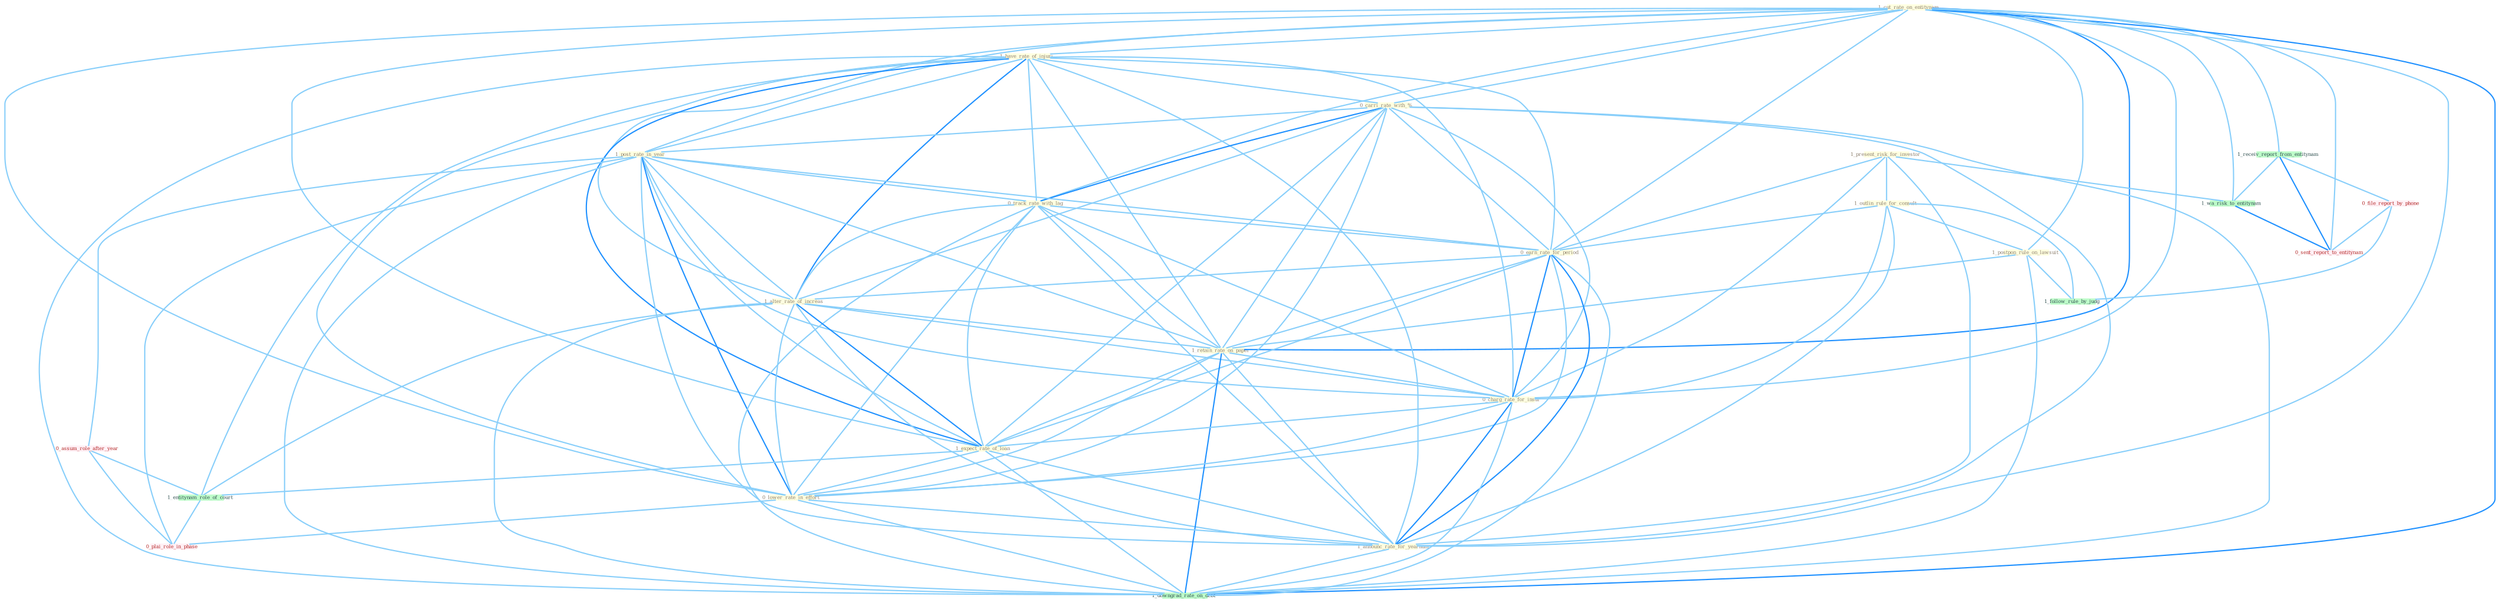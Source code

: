 Graph G{ 
    node
    [shape=polygon,style=filled,width=.5,height=.06,color="#BDFCC9",fixedsize=true,fontsize=4,
    fontcolor="#2f4f4f"];
    {node
    [color="#ffffe0", fontcolor="#8b7d6b"] "1_cut_rate_on_entitynam " "1_present_risk_for_investor " "1_outlin_rule_for_consult " "1_postpon_rule_on_lawsuit " "1_have_rate_of_injuri " "0_carri_rate_with_% " "1_post_rate_in_year " "0_track_rate_with_lag " "0_earn_rate_for_period " "1_alter_rate_of_increas " "1_retain_rate_on_paper " "0_charg_rate_for_insur " "1_expect_rate_of_loan " "0_lower_rate_in_effort " "1_announc_rate_for_yearnum "}
{node [color="#fff0f5", fontcolor="#b22222"] "0_assum_role_after_year " "0_file_report_by_phone " "0_sent_report_to_entitynam " "0_plai_role_in_phase "}
edge [color="#B0E2FF"];

	"1_cut_rate_on_entitynam " -- "1_postpon_rule_on_lawsuit " [w="1", color="#87cefa" ];
	"1_cut_rate_on_entitynam " -- "1_have_rate_of_injuri " [w="1", color="#87cefa" ];
	"1_cut_rate_on_entitynam " -- "0_carri_rate_with_% " [w="1", color="#87cefa" ];
	"1_cut_rate_on_entitynam " -- "1_post_rate_in_year " [w="1", color="#87cefa" ];
	"1_cut_rate_on_entitynam " -- "0_track_rate_with_lag " [w="1", color="#87cefa" ];
	"1_cut_rate_on_entitynam " -- "0_earn_rate_for_period " [w="1", color="#87cefa" ];
	"1_cut_rate_on_entitynam " -- "1_alter_rate_of_increas " [w="1", color="#87cefa" ];
	"1_cut_rate_on_entitynam " -- "1_retain_rate_on_paper " [w="2", color="#1e90ff" , len=0.8];
	"1_cut_rate_on_entitynam " -- "0_charg_rate_for_insur " [w="1", color="#87cefa" ];
	"1_cut_rate_on_entitynam " -- "1_expect_rate_of_loan " [w="1", color="#87cefa" ];
	"1_cut_rate_on_entitynam " -- "0_lower_rate_in_effort " [w="1", color="#87cefa" ];
	"1_cut_rate_on_entitynam " -- "1_announc_rate_for_yearnum " [w="1", color="#87cefa" ];
	"1_cut_rate_on_entitynam " -- "1_receiv_report_from_entitynam " [w="1", color="#87cefa" ];
	"1_cut_rate_on_entitynam " -- "1_downgrad_rate_on_debt " [w="2", color="#1e90ff" , len=0.8];
	"1_cut_rate_on_entitynam " -- "1_wa_risk_to_entitynam " [w="1", color="#87cefa" ];
	"1_cut_rate_on_entitynam " -- "0_sent_report_to_entitynam " [w="1", color="#87cefa" ];
	"1_present_risk_for_investor " -- "1_outlin_rule_for_consult " [w="1", color="#87cefa" ];
	"1_present_risk_for_investor " -- "0_earn_rate_for_period " [w="1", color="#87cefa" ];
	"1_present_risk_for_investor " -- "0_charg_rate_for_insur " [w="1", color="#87cefa" ];
	"1_present_risk_for_investor " -- "1_announc_rate_for_yearnum " [w="1", color="#87cefa" ];
	"1_present_risk_for_investor " -- "1_wa_risk_to_entitynam " [w="1", color="#87cefa" ];
	"1_outlin_rule_for_consult " -- "1_postpon_rule_on_lawsuit " [w="1", color="#87cefa" ];
	"1_outlin_rule_for_consult " -- "0_earn_rate_for_period " [w="1", color="#87cefa" ];
	"1_outlin_rule_for_consult " -- "0_charg_rate_for_insur " [w="1", color="#87cefa" ];
	"1_outlin_rule_for_consult " -- "1_announc_rate_for_yearnum " [w="1", color="#87cefa" ];
	"1_outlin_rule_for_consult " -- "1_follow_rule_by_judg " [w="1", color="#87cefa" ];
	"1_postpon_rule_on_lawsuit " -- "1_retain_rate_on_paper " [w="1", color="#87cefa" ];
	"1_postpon_rule_on_lawsuit " -- "1_downgrad_rate_on_debt " [w="1", color="#87cefa" ];
	"1_postpon_rule_on_lawsuit " -- "1_follow_rule_by_judg " [w="1", color="#87cefa" ];
	"1_have_rate_of_injuri " -- "0_carri_rate_with_% " [w="1", color="#87cefa" ];
	"1_have_rate_of_injuri " -- "1_post_rate_in_year " [w="1", color="#87cefa" ];
	"1_have_rate_of_injuri " -- "0_track_rate_with_lag " [w="1", color="#87cefa" ];
	"1_have_rate_of_injuri " -- "0_earn_rate_for_period " [w="1", color="#87cefa" ];
	"1_have_rate_of_injuri " -- "1_alter_rate_of_increas " [w="2", color="#1e90ff" , len=0.8];
	"1_have_rate_of_injuri " -- "1_retain_rate_on_paper " [w="1", color="#87cefa" ];
	"1_have_rate_of_injuri " -- "0_charg_rate_for_insur " [w="1", color="#87cefa" ];
	"1_have_rate_of_injuri " -- "1_expect_rate_of_loan " [w="2", color="#1e90ff" , len=0.8];
	"1_have_rate_of_injuri " -- "0_lower_rate_in_effort " [w="1", color="#87cefa" ];
	"1_have_rate_of_injuri " -- "1_announc_rate_for_yearnum " [w="1", color="#87cefa" ];
	"1_have_rate_of_injuri " -- "1_entitynam_role_of_court " [w="1", color="#87cefa" ];
	"1_have_rate_of_injuri " -- "1_downgrad_rate_on_debt " [w="1", color="#87cefa" ];
	"0_carri_rate_with_% " -- "1_post_rate_in_year " [w="1", color="#87cefa" ];
	"0_carri_rate_with_% " -- "0_track_rate_with_lag " [w="2", color="#1e90ff" , len=0.8];
	"0_carri_rate_with_% " -- "0_earn_rate_for_period " [w="1", color="#87cefa" ];
	"0_carri_rate_with_% " -- "1_alter_rate_of_increas " [w="1", color="#87cefa" ];
	"0_carri_rate_with_% " -- "1_retain_rate_on_paper " [w="1", color="#87cefa" ];
	"0_carri_rate_with_% " -- "0_charg_rate_for_insur " [w="1", color="#87cefa" ];
	"0_carri_rate_with_% " -- "1_expect_rate_of_loan " [w="1", color="#87cefa" ];
	"0_carri_rate_with_% " -- "0_lower_rate_in_effort " [w="1", color="#87cefa" ];
	"0_carri_rate_with_% " -- "1_announc_rate_for_yearnum " [w="1", color="#87cefa" ];
	"0_carri_rate_with_% " -- "1_downgrad_rate_on_debt " [w="1", color="#87cefa" ];
	"1_post_rate_in_year " -- "0_track_rate_with_lag " [w="1", color="#87cefa" ];
	"1_post_rate_in_year " -- "0_earn_rate_for_period " [w="1", color="#87cefa" ];
	"1_post_rate_in_year " -- "1_alter_rate_of_increas " [w="1", color="#87cefa" ];
	"1_post_rate_in_year " -- "1_retain_rate_on_paper " [w="1", color="#87cefa" ];
	"1_post_rate_in_year " -- "0_charg_rate_for_insur " [w="1", color="#87cefa" ];
	"1_post_rate_in_year " -- "1_expect_rate_of_loan " [w="1", color="#87cefa" ];
	"1_post_rate_in_year " -- "0_lower_rate_in_effort " [w="2", color="#1e90ff" , len=0.8];
	"1_post_rate_in_year " -- "1_announc_rate_for_yearnum " [w="1", color="#87cefa" ];
	"1_post_rate_in_year " -- "0_assum_role_after_year " [w="1", color="#87cefa" ];
	"1_post_rate_in_year " -- "1_downgrad_rate_on_debt " [w="1", color="#87cefa" ];
	"1_post_rate_in_year " -- "0_plai_role_in_phase " [w="1", color="#87cefa" ];
	"0_track_rate_with_lag " -- "0_earn_rate_for_period " [w="1", color="#87cefa" ];
	"0_track_rate_with_lag " -- "1_alter_rate_of_increas " [w="1", color="#87cefa" ];
	"0_track_rate_with_lag " -- "1_retain_rate_on_paper " [w="1", color="#87cefa" ];
	"0_track_rate_with_lag " -- "0_charg_rate_for_insur " [w="1", color="#87cefa" ];
	"0_track_rate_with_lag " -- "1_expect_rate_of_loan " [w="1", color="#87cefa" ];
	"0_track_rate_with_lag " -- "0_lower_rate_in_effort " [w="1", color="#87cefa" ];
	"0_track_rate_with_lag " -- "1_announc_rate_for_yearnum " [w="1", color="#87cefa" ];
	"0_track_rate_with_lag " -- "1_downgrad_rate_on_debt " [w="1", color="#87cefa" ];
	"0_earn_rate_for_period " -- "1_alter_rate_of_increas " [w="1", color="#87cefa" ];
	"0_earn_rate_for_period " -- "1_retain_rate_on_paper " [w="1", color="#87cefa" ];
	"0_earn_rate_for_period " -- "0_charg_rate_for_insur " [w="2", color="#1e90ff" , len=0.8];
	"0_earn_rate_for_period " -- "1_expect_rate_of_loan " [w="1", color="#87cefa" ];
	"0_earn_rate_for_period " -- "0_lower_rate_in_effort " [w="1", color="#87cefa" ];
	"0_earn_rate_for_period " -- "1_announc_rate_for_yearnum " [w="2", color="#1e90ff" , len=0.8];
	"0_earn_rate_for_period " -- "1_downgrad_rate_on_debt " [w="1", color="#87cefa" ];
	"1_alter_rate_of_increas " -- "1_retain_rate_on_paper " [w="1", color="#87cefa" ];
	"1_alter_rate_of_increas " -- "0_charg_rate_for_insur " [w="1", color="#87cefa" ];
	"1_alter_rate_of_increas " -- "1_expect_rate_of_loan " [w="2", color="#1e90ff" , len=0.8];
	"1_alter_rate_of_increas " -- "0_lower_rate_in_effort " [w="1", color="#87cefa" ];
	"1_alter_rate_of_increas " -- "1_announc_rate_for_yearnum " [w="1", color="#87cefa" ];
	"1_alter_rate_of_increas " -- "1_entitynam_role_of_court " [w="1", color="#87cefa" ];
	"1_alter_rate_of_increas " -- "1_downgrad_rate_on_debt " [w="1", color="#87cefa" ];
	"1_retain_rate_on_paper " -- "0_charg_rate_for_insur " [w="1", color="#87cefa" ];
	"1_retain_rate_on_paper " -- "1_expect_rate_of_loan " [w="1", color="#87cefa" ];
	"1_retain_rate_on_paper " -- "0_lower_rate_in_effort " [w="1", color="#87cefa" ];
	"1_retain_rate_on_paper " -- "1_announc_rate_for_yearnum " [w="1", color="#87cefa" ];
	"1_retain_rate_on_paper " -- "1_downgrad_rate_on_debt " [w="2", color="#1e90ff" , len=0.8];
	"0_charg_rate_for_insur " -- "1_expect_rate_of_loan " [w="1", color="#87cefa" ];
	"0_charg_rate_for_insur " -- "0_lower_rate_in_effort " [w="1", color="#87cefa" ];
	"0_charg_rate_for_insur " -- "1_announc_rate_for_yearnum " [w="2", color="#1e90ff" , len=0.8];
	"0_charg_rate_for_insur " -- "1_downgrad_rate_on_debt " [w="1", color="#87cefa" ];
	"1_expect_rate_of_loan " -- "0_lower_rate_in_effort " [w="1", color="#87cefa" ];
	"1_expect_rate_of_loan " -- "1_announc_rate_for_yearnum " [w="1", color="#87cefa" ];
	"1_expect_rate_of_loan " -- "1_entitynam_role_of_court " [w="1", color="#87cefa" ];
	"1_expect_rate_of_loan " -- "1_downgrad_rate_on_debt " [w="1", color="#87cefa" ];
	"0_lower_rate_in_effort " -- "1_announc_rate_for_yearnum " [w="1", color="#87cefa" ];
	"0_lower_rate_in_effort " -- "1_downgrad_rate_on_debt " [w="1", color="#87cefa" ];
	"0_lower_rate_in_effort " -- "0_plai_role_in_phase " [w="1", color="#87cefa" ];
	"1_announc_rate_for_yearnum " -- "1_downgrad_rate_on_debt " [w="1", color="#87cefa" ];
	"1_receiv_report_from_entitynam " -- "0_file_report_by_phone " [w="1", color="#87cefa" ];
	"1_receiv_report_from_entitynam " -- "1_wa_risk_to_entitynam " [w="1", color="#87cefa" ];
	"1_receiv_report_from_entitynam " -- "0_sent_report_to_entitynam " [w="2", color="#1e90ff" , len=0.8];
	"0_assum_role_after_year " -- "1_entitynam_role_of_court " [w="1", color="#87cefa" ];
	"0_assum_role_after_year " -- "0_plai_role_in_phase " [w="1", color="#87cefa" ];
	"1_entitynam_role_of_court " -- "0_plai_role_in_phase " [w="1", color="#87cefa" ];
	"0_file_report_by_phone " -- "1_follow_rule_by_judg " [w="1", color="#87cefa" ];
	"0_file_report_by_phone " -- "0_sent_report_to_entitynam " [w="1", color="#87cefa" ];
	"1_wa_risk_to_entitynam " -- "0_sent_report_to_entitynam " [w="2", color="#1e90ff" , len=0.8];
}
